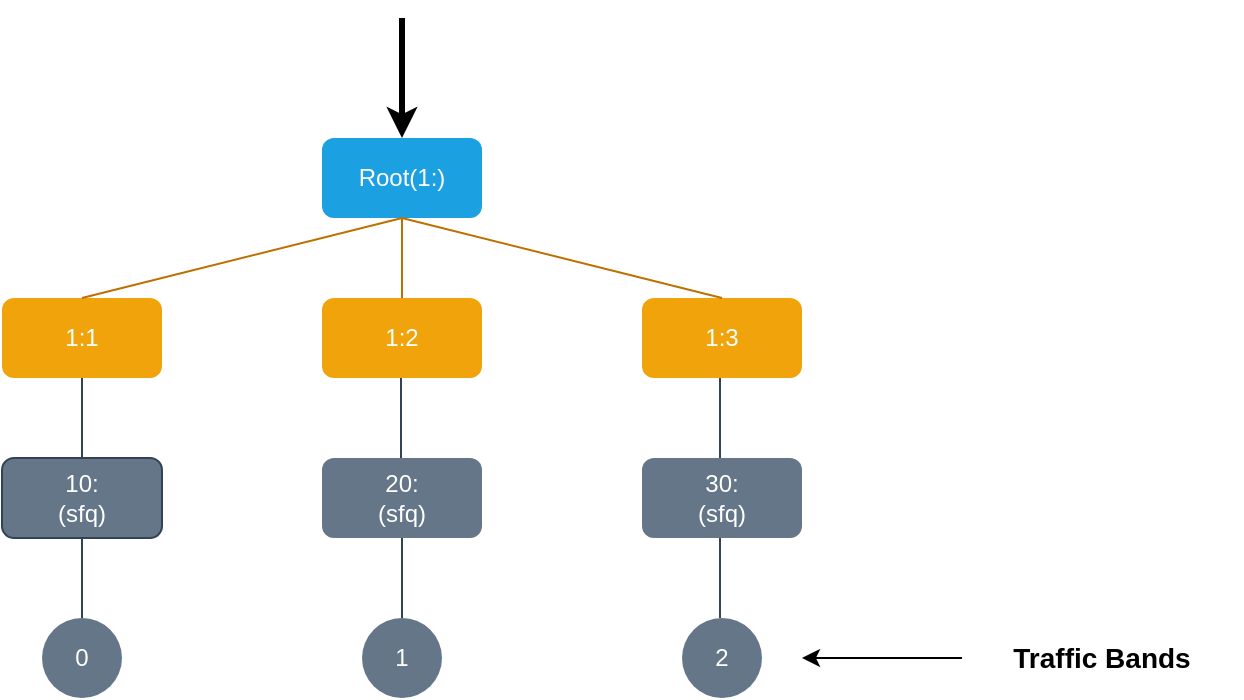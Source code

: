 <mxfile version="12.1.9" type="github" pages="1">
  <diagram id="Z8bdbSzSr9ScGWn6kMnD" name="Page-1">
    <mxGraphModel dx="1055" dy="686" grid="1" gridSize="10" guides="1" tooltips="1" connect="1" arrows="1" fold="1" page="1" pageScale="1" pageWidth="850" pageHeight="1100" math="0" shadow="0">
      <root>
        <mxCell id="0"/>
        <mxCell id="1" parent="0"/>
        <mxCell id="dtRBwtenh07tfFOt_kRE-1" value="Root(1:)" style="rounded=1;whiteSpace=wrap;html=1;fillColor=#1ba1e2;strokeColor=none;fontColor=#ffffff;" parent="1" vertex="1">
          <mxGeometry x="310" y="170" width="80" height="40" as="geometry"/>
        </mxCell>
        <mxCell id="dtRBwtenh07tfFOt_kRE-2" value="1:1" style="rounded=1;whiteSpace=wrap;html=1;fillColor=#f0a30a;strokeColor=none;fontColor=#ffffff;" parent="1" vertex="1">
          <mxGeometry x="150" y="250" width="80" height="40" as="geometry"/>
        </mxCell>
        <mxCell id="dtRBwtenh07tfFOt_kRE-3" value="1:2" style="rounded=1;whiteSpace=wrap;html=1;fillColor=#f0a30a;strokeColor=none;fontColor=#ffffff;" parent="1" vertex="1">
          <mxGeometry x="310" y="250" width="80" height="40" as="geometry"/>
        </mxCell>
        <mxCell id="dtRBwtenh07tfFOt_kRE-4" value="1:3" style="rounded=1;whiteSpace=wrap;html=1;fillColor=#f0a30a;strokeColor=none;fontColor=#ffffff;" parent="1" vertex="1">
          <mxGeometry x="470" y="250" width="80" height="40" as="geometry"/>
        </mxCell>
        <mxCell id="dtRBwtenh07tfFOt_kRE-5" value="10:&lt;br&gt;(sfq)" style="rounded=1;whiteSpace=wrap;html=1;fillColor=#647687;strokeColor=#314354;fontColor=#ffffff;" parent="1" vertex="1">
          <mxGeometry x="150" y="330" width="80" height="40" as="geometry"/>
        </mxCell>
        <mxCell id="dtRBwtenh07tfFOt_kRE-6" value="20:&lt;br&gt;(sfq)" style="rounded=1;whiteSpace=wrap;html=1;fillColor=#647687;strokeColor=none;fontColor=#ffffff;" parent="1" vertex="1">
          <mxGeometry x="310" y="330" width="80" height="40" as="geometry"/>
        </mxCell>
        <mxCell id="dtRBwtenh07tfFOt_kRE-7" value="30:&lt;br&gt;(sfq)" style="rounded=1;whiteSpace=wrap;html=1;fillColor=#647687;strokeColor=none;fontColor=#ffffff;" parent="1" vertex="1">
          <mxGeometry x="470" y="330" width="80" height="40" as="geometry"/>
        </mxCell>
        <mxCell id="dtRBwtenh07tfFOt_kRE-8" value="0" style="ellipse;whiteSpace=wrap;html=1;aspect=fixed;fillColor=#647687;strokeColor=none;fontColor=#ffffff;" parent="1" vertex="1">
          <mxGeometry x="170" y="410" width="40" height="40" as="geometry"/>
        </mxCell>
        <mxCell id="dtRBwtenh07tfFOt_kRE-10" value="1" style="ellipse;whiteSpace=wrap;html=1;aspect=fixed;fillColor=#647687;strokeColor=none;fontColor=#ffffff;" parent="1" vertex="1">
          <mxGeometry x="330" y="410" width="40" height="40" as="geometry"/>
        </mxCell>
        <mxCell id="dtRBwtenh07tfFOt_kRE-11" value="2" style="ellipse;whiteSpace=wrap;html=1;aspect=fixed;fillColor=#647687;strokeColor=none;fontColor=#ffffff;" parent="1" vertex="1">
          <mxGeometry x="490" y="410" width="40" height="40" as="geometry"/>
        </mxCell>
        <mxCell id="dtRBwtenh07tfFOt_kRE-12" value="&lt;font style=&quot;font-size: 14px&quot;&gt;&lt;b&gt;Traffic Bands&lt;/b&gt;&lt;/font&gt;" style="text;html=1;strokeColor=none;fillColor=none;align=center;verticalAlign=middle;whiteSpace=wrap;rounded=0;" parent="1" vertex="1">
          <mxGeometry x="630" y="420" width="140" height="20" as="geometry"/>
        </mxCell>
        <mxCell id="dtRBwtenh07tfFOt_kRE-14" value="" style="endArrow=classic;html=1;exitX=0;exitY=0.5;exitDx=0;exitDy=0;" parent="1" source="dtRBwtenh07tfFOt_kRE-12" edge="1">
          <mxGeometry width="50" height="50" relative="1" as="geometry">
            <mxPoint x="150" y="520" as="sourcePoint"/>
            <mxPoint x="550" y="430" as="targetPoint"/>
          </mxGeometry>
        </mxCell>
        <mxCell id="dtRBwtenh07tfFOt_kRE-15" value="" style="endArrow=none;html=1;entryX=0.5;entryY=1;entryDx=0;entryDy=0;exitX=0.5;exitY=0;exitDx=0;exitDy=0;fillColor=#f0a30a;strokeColor=#BD7000;" parent="1" source="dtRBwtenh07tfFOt_kRE-2" target="dtRBwtenh07tfFOt_kRE-1" edge="1">
          <mxGeometry width="50" height="50" relative="1" as="geometry">
            <mxPoint x="150" y="520" as="sourcePoint"/>
            <mxPoint x="200" y="470" as="targetPoint"/>
          </mxGeometry>
        </mxCell>
        <mxCell id="dtRBwtenh07tfFOt_kRE-16" value="" style="endArrow=none;html=1;entryX=0.5;entryY=1;entryDx=0;entryDy=0;fillColor=#f0a30a;strokeColor=#BD7000;" parent="1" source="dtRBwtenh07tfFOt_kRE-3" target="dtRBwtenh07tfFOt_kRE-1" edge="1">
          <mxGeometry width="50" height="50" relative="1" as="geometry">
            <mxPoint x="150" y="520" as="sourcePoint"/>
            <mxPoint x="200" y="470" as="targetPoint"/>
          </mxGeometry>
        </mxCell>
        <mxCell id="dtRBwtenh07tfFOt_kRE-17" value="" style="endArrow=none;html=1;entryX=0.5;entryY=1;entryDx=0;entryDy=0;exitX=0.5;exitY=0;exitDx=0;exitDy=0;fillColor=#f0a30a;strokeColor=#BD7000;" parent="1" source="dtRBwtenh07tfFOt_kRE-4" target="dtRBwtenh07tfFOt_kRE-1" edge="1">
          <mxGeometry width="50" height="50" relative="1" as="geometry">
            <mxPoint x="150" y="520" as="sourcePoint"/>
            <mxPoint x="200" y="470" as="targetPoint"/>
          </mxGeometry>
        </mxCell>
        <mxCell id="NqkpUeKmZhA3ntc3kvnr-1" value="" style="endArrow=none;html=1;entryX=0.5;entryY=1;entryDx=0;entryDy=0;fillColor=#647687;strokeColor=#314354;" edge="1" parent="1" source="dtRBwtenh07tfFOt_kRE-5" target="dtRBwtenh07tfFOt_kRE-2">
          <mxGeometry width="50" height="50" relative="1" as="geometry">
            <mxPoint x="150" y="520" as="sourcePoint"/>
            <mxPoint x="200" y="470" as="targetPoint"/>
          </mxGeometry>
        </mxCell>
        <mxCell id="NqkpUeKmZhA3ntc3kvnr-2" value="" style="endArrow=none;html=1;entryX=0.5;entryY=1;entryDx=0;entryDy=0;fillColor=#647687;strokeColor=#314354;" edge="1" parent="1">
          <mxGeometry width="50" height="50" relative="1" as="geometry">
            <mxPoint x="349.5" y="330" as="sourcePoint"/>
            <mxPoint x="349.5" y="290" as="targetPoint"/>
          </mxGeometry>
        </mxCell>
        <mxCell id="NqkpUeKmZhA3ntc3kvnr-4" value="" style="endArrow=none;html=1;entryX=0.5;entryY=1;entryDx=0;entryDy=0;fillColor=#647687;strokeColor=#314354;" edge="1" parent="1">
          <mxGeometry width="50" height="50" relative="1" as="geometry">
            <mxPoint x="509" y="330" as="sourcePoint"/>
            <mxPoint x="509" y="290" as="targetPoint"/>
          </mxGeometry>
        </mxCell>
        <mxCell id="NqkpUeKmZhA3ntc3kvnr-5" value="" style="endArrow=none;html=1;entryX=0.5;entryY=1;entryDx=0;entryDy=0;fillColor=#647687;strokeColor=#314354;" edge="1" parent="1">
          <mxGeometry width="50" height="50" relative="1" as="geometry">
            <mxPoint x="509" y="410" as="sourcePoint"/>
            <mxPoint x="509" y="370" as="targetPoint"/>
          </mxGeometry>
        </mxCell>
        <mxCell id="NqkpUeKmZhA3ntc3kvnr-6" value="" style="endArrow=none;html=1;entryX=0.5;entryY=1;entryDx=0;entryDy=0;fillColor=#647687;strokeColor=#314354;" edge="1" parent="1">
          <mxGeometry width="50" height="50" relative="1" as="geometry">
            <mxPoint x="350" y="410" as="sourcePoint"/>
            <mxPoint x="350" y="370" as="targetPoint"/>
          </mxGeometry>
        </mxCell>
        <mxCell id="NqkpUeKmZhA3ntc3kvnr-7" value="" style="endArrow=none;html=1;entryX=0.5;entryY=1;entryDx=0;entryDy=0;fillColor=#647687;strokeColor=#314354;" edge="1" parent="1">
          <mxGeometry width="50" height="50" relative="1" as="geometry">
            <mxPoint x="190" y="410" as="sourcePoint"/>
            <mxPoint x="190" y="370" as="targetPoint"/>
          </mxGeometry>
        </mxCell>
        <mxCell id="NqkpUeKmZhA3ntc3kvnr-8" value="" style="endArrow=classic;html=1;entryX=0.5;entryY=0;entryDx=0;entryDy=0;strokeWidth=3;" edge="1" parent="1" target="dtRBwtenh07tfFOt_kRE-1">
          <mxGeometry width="50" height="50" relative="1" as="geometry">
            <mxPoint x="350" y="110" as="sourcePoint"/>
            <mxPoint x="200" y="470" as="targetPoint"/>
          </mxGeometry>
        </mxCell>
      </root>
    </mxGraphModel>
  </diagram>
</mxfile>
